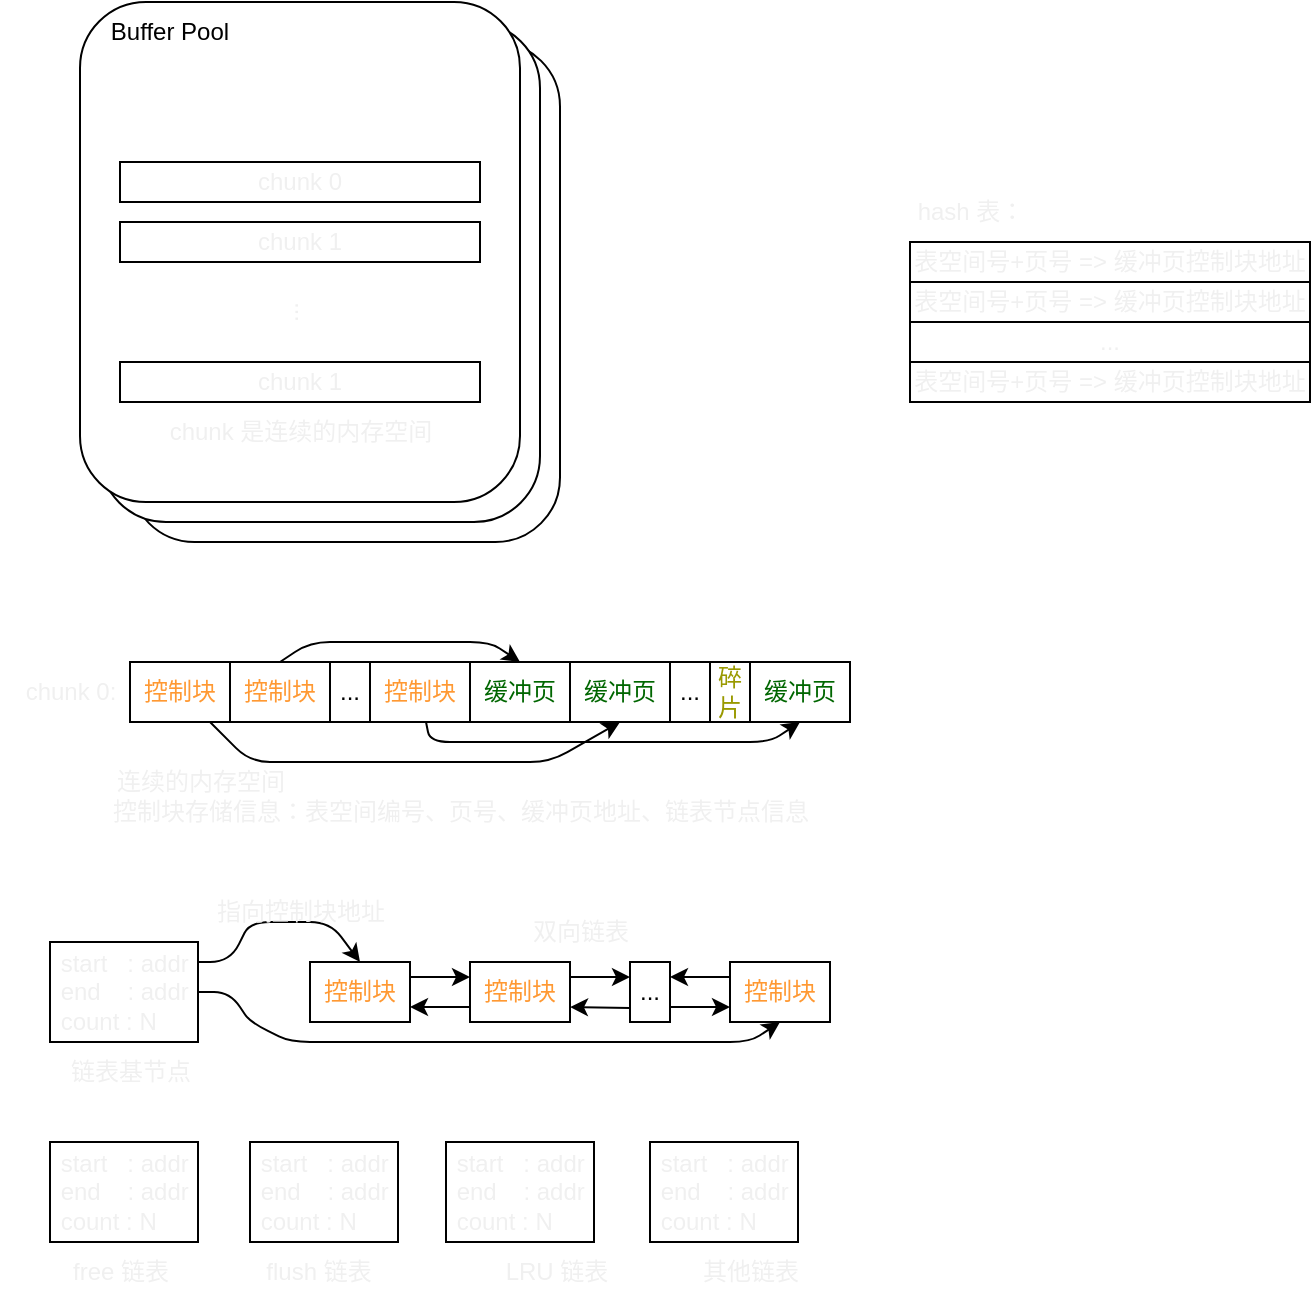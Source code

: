 <mxfile>
    <diagram id="E7J-FA73gHhfA6-gnP1i" name="Page-1">
        <mxGraphModel dx="775" dy="840" grid="1" gridSize="10" guides="1" tooltips="1" connect="1" arrows="1" fold="1" page="1" pageScale="1" pageWidth="850" pageHeight="1100" math="0" shadow="0">
            <root>
                <mxCell id="0"/>
                <mxCell id="1" parent="0"/>
                <mxCell id="47" value="" style="rounded=1;whiteSpace=wrap;html=1;" vertex="1" parent="1">
                    <mxGeometry x="150" y="150" width="215" height="250" as="geometry"/>
                </mxCell>
                <mxCell id="4" value="" style="group" vertex="1" connectable="0" parent="1">
                    <mxGeometry x="115" y="130" width="240" height="260" as="geometry"/>
                </mxCell>
                <mxCell id="46" value="" style="rounded=1;whiteSpace=wrap;html=1;" vertex="1" parent="4">
                    <mxGeometry x="20" y="10" width="220" height="250" as="geometry"/>
                </mxCell>
                <mxCell id="2" value="" style="rounded=1;whiteSpace=wrap;html=1;" vertex="1" parent="4">
                    <mxGeometry x="10" width="220" height="250" as="geometry"/>
                </mxCell>
                <mxCell id="3" value="Buffer Pool" style="text;html=1;strokeColor=none;fillColor=none;align=center;verticalAlign=middle;whiteSpace=wrap;rounded=0;" vertex="1" parent="4">
                    <mxGeometry x="10" width="90" height="30" as="geometry"/>
                </mxCell>
                <mxCell id="48" value="chunk 0" style="rounded=0;whiteSpace=wrap;html=1;fontColor=#F0F0F0;" vertex="1" parent="4">
                    <mxGeometry x="30" y="80" width="180" height="20" as="geometry"/>
                </mxCell>
                <mxCell id="49" value="chunk 1" style="rounded=0;whiteSpace=wrap;html=1;fontColor=#F0F0F0;" vertex="1" parent="4">
                    <mxGeometry x="30" y="110" width="180" height="20" as="geometry"/>
                </mxCell>
                <mxCell id="50" value="chunk 1" style="rounded=0;whiteSpace=wrap;html=1;fontColor=#F0F0F0;" vertex="1" parent="4">
                    <mxGeometry x="30" y="180" width="180" height="20" as="geometry"/>
                </mxCell>
                <mxCell id="51" value="..." style="text;html=1;strokeColor=none;fillColor=none;align=center;verticalAlign=middle;whiteSpace=wrap;rounded=0;fontColor=#F0F0F0;direction=west;flipV=1;flipH=1;horizontal=0;" vertex="1" parent="4">
                    <mxGeometry x="85" y="140" width="60" height="30" as="geometry"/>
                </mxCell>
                <mxCell id="52" value="chunk 是连续的内存空间" style="text;html=1;align=center;verticalAlign=middle;resizable=0;points=[];autosize=1;strokeColor=none;fillColor=none;fontColor=#F0F0F0;" vertex="1" parent="4">
                    <mxGeometry x="45" y="200" width="150" height="30" as="geometry"/>
                </mxCell>
                <mxCell id="15" style="edgeStyle=none;html=1;entryX=0.5;entryY=1;entryDx=0;entryDy=0;" edge="1" parent="1" source="5" target="11">
                    <mxGeometry relative="1" as="geometry">
                        <mxPoint x="280" y="570" as="targetPoint"/>
                        <Array as="points">
                            <mxPoint x="210" y="510"/>
                            <mxPoint x="360" y="510"/>
                        </Array>
                    </mxGeometry>
                </mxCell>
                <mxCell id="5" value="控制块" style="rounded=0;whiteSpace=wrap;html=1;fontColor=#FF9933;" vertex="1" parent="1">
                    <mxGeometry x="150" y="460" width="50" height="30" as="geometry"/>
                </mxCell>
                <mxCell id="16" style="edgeStyle=none;html=1;entryX=0.5;entryY=0;entryDx=0;entryDy=0;exitX=0.5;exitY=0;exitDx=0;exitDy=0;" edge="1" parent="1" source="6" target="10">
                    <mxGeometry relative="1" as="geometry">
                        <mxPoint x="300" y="420" as="targetPoint"/>
                        <Array as="points">
                            <mxPoint x="240" y="450"/>
                            <mxPoint x="330" y="450"/>
                        </Array>
                    </mxGeometry>
                </mxCell>
                <mxCell id="6" value="控制块" style="rounded=0;whiteSpace=wrap;html=1;fontColor=#FF9933;" vertex="1" parent="1">
                    <mxGeometry x="200" y="460" width="50" height="30" as="geometry"/>
                </mxCell>
                <mxCell id="17" style="edgeStyle=none;html=1;entryX=0.5;entryY=1;entryDx=0;entryDy=0;" edge="1" parent="1" source="7" target="12">
                    <mxGeometry relative="1" as="geometry">
                        <mxPoint x="430" y="550" as="targetPoint"/>
                        <Array as="points">
                            <mxPoint x="300" y="500"/>
                            <mxPoint x="470" y="500"/>
                        </Array>
                    </mxGeometry>
                </mxCell>
                <mxCell id="7" value="控制块" style="rounded=0;whiteSpace=wrap;html=1;fontColor=#FF9933;" vertex="1" parent="1">
                    <mxGeometry x="270" y="460" width="50" height="30" as="geometry"/>
                </mxCell>
                <mxCell id="8" value="..." style="rounded=0;whiteSpace=wrap;html=1;" vertex="1" parent="1">
                    <mxGeometry x="250" y="460" width="20" height="30" as="geometry"/>
                </mxCell>
                <mxCell id="10" value="缓冲页" style="rounded=0;whiteSpace=wrap;html=1;fontColor=#006600;" vertex="1" parent="1">
                    <mxGeometry x="320" y="460" width="50" height="30" as="geometry"/>
                </mxCell>
                <mxCell id="11" value="缓冲页" style="rounded=0;whiteSpace=wrap;html=1;fontColor=#006600;" vertex="1" parent="1">
                    <mxGeometry x="370" y="460" width="50" height="30" as="geometry"/>
                </mxCell>
                <mxCell id="12" value="缓冲页" style="rounded=0;whiteSpace=wrap;html=1;fontColor=#006600;" vertex="1" parent="1">
                    <mxGeometry x="460" y="460" width="50" height="30" as="geometry"/>
                </mxCell>
                <mxCell id="13" value="..." style="rounded=0;whiteSpace=wrap;html=1;" vertex="1" parent="1">
                    <mxGeometry x="420" y="460" width="20" height="30" as="geometry"/>
                </mxCell>
                <mxCell id="14" value="碎片" style="rounded=0;whiteSpace=wrap;html=1;fontColor=#999900;" vertex="1" parent="1">
                    <mxGeometry x="440" y="460" width="20" height="30" as="geometry"/>
                </mxCell>
                <mxCell id="31" style="edgeStyle=none;html=1;fontColor=#F0F0F0;entryX=0.5;entryY=0;entryDx=0;entryDy=0;" edge="1" parent="1" target="20">
                    <mxGeometry relative="1" as="geometry">
                        <mxPoint x="180" y="610" as="sourcePoint"/>
                        <mxPoint x="240" y="590" as="targetPoint"/>
                        <Array as="points">
                            <mxPoint x="200" y="610"/>
                            <mxPoint x="210" y="590"/>
                            <mxPoint x="250" y="590"/>
                        </Array>
                    </mxGeometry>
                </mxCell>
                <mxCell id="32" style="edgeStyle=none;html=1;fontColor=#F0F0F0;entryX=0.5;entryY=1;entryDx=0;entryDy=0;" edge="1" parent="1" source="18" target="22">
                    <mxGeometry relative="1" as="geometry">
                        <mxPoint x="420" y="710" as="targetPoint"/>
                        <Array as="points">
                            <mxPoint x="200" y="625"/>
                            <mxPoint x="210" y="640"/>
                            <mxPoint x="230" y="650"/>
                            <mxPoint x="460" y="650"/>
                        </Array>
                    </mxGeometry>
                </mxCell>
                <mxCell id="18" value="&amp;nbsp;start&amp;nbsp; &amp;nbsp;: addr&lt;br&gt;&amp;nbsp;end&amp;nbsp; &amp;nbsp; : addr&lt;br&gt;&lt;div style=&quot;&quot;&gt;&lt;span style=&quot;background-color: initial;&quot;&gt;&amp;nbsp;count : N&lt;/span&gt;&lt;/div&gt;" style="rounded=0;whiteSpace=wrap;html=1;fontColor=#F0F0F0;align=left;" vertex="1" parent="1">
                    <mxGeometry x="110" y="600" width="74" height="50" as="geometry"/>
                </mxCell>
                <mxCell id="19" value="链表基节点" style="text;html=1;align=center;verticalAlign=middle;resizable=0;points=[];autosize=1;strokeColor=none;fillColor=none;fontColor=#F0F0F0;" vertex="1" parent="1">
                    <mxGeometry x="110" y="650" width="80" height="30" as="geometry"/>
                </mxCell>
                <mxCell id="25" style="edgeStyle=none;html=1;fontColor=#F0F0F0;exitX=1;exitY=0.25;exitDx=0;exitDy=0;entryX=0;entryY=0.25;entryDx=0;entryDy=0;" edge="1" parent="1" source="20" target="21">
                    <mxGeometry relative="1" as="geometry">
                        <mxPoint x="320" y="620" as="targetPoint"/>
                    </mxGeometry>
                </mxCell>
                <mxCell id="20" value="控制块" style="rounded=0;whiteSpace=wrap;html=1;fontColor=#FF9933;" vertex="1" parent="1">
                    <mxGeometry x="240" y="610" width="50" height="30" as="geometry"/>
                </mxCell>
                <mxCell id="26" style="edgeStyle=none;html=1;entryX=1;entryY=0.75;entryDx=0;entryDy=0;fontColor=#F0F0F0;exitX=0;exitY=0.75;exitDx=0;exitDy=0;" edge="1" parent="1" source="21" target="20">
                    <mxGeometry relative="1" as="geometry"/>
                </mxCell>
                <mxCell id="27" style="edgeStyle=none;html=1;entryX=0;entryY=0.25;entryDx=0;entryDy=0;fontColor=#F0F0F0;exitX=1;exitY=0.25;exitDx=0;exitDy=0;" edge="1" parent="1" source="21" target="23">
                    <mxGeometry relative="1" as="geometry"/>
                </mxCell>
                <mxCell id="21" value="控制块" style="rounded=0;whiteSpace=wrap;html=1;fontColor=#FF9933;" vertex="1" parent="1">
                    <mxGeometry x="320" y="610" width="50" height="30" as="geometry"/>
                </mxCell>
                <mxCell id="29" style="edgeStyle=none;html=1;entryX=1;entryY=0.25;entryDx=0;entryDy=0;fontColor=#F0F0F0;exitX=0;exitY=0.25;exitDx=0;exitDy=0;" edge="1" parent="1" source="22" target="23">
                    <mxGeometry relative="1" as="geometry"/>
                </mxCell>
                <mxCell id="22" value="控制块" style="rounded=0;whiteSpace=wrap;html=1;fontColor=#FF9933;" vertex="1" parent="1">
                    <mxGeometry x="450" y="610" width="50" height="30" as="geometry"/>
                </mxCell>
                <mxCell id="28" style="edgeStyle=none;html=1;entryX=1;entryY=0.75;entryDx=0;entryDy=0;fontColor=#F0F0F0;" edge="1" parent="1" target="21">
                    <mxGeometry relative="1" as="geometry">
                        <mxPoint x="400" y="633" as="sourcePoint"/>
                    </mxGeometry>
                </mxCell>
                <mxCell id="30" style="edgeStyle=none;html=1;entryX=0;entryY=0.75;entryDx=0;entryDy=0;fontColor=#F0F0F0;exitX=1;exitY=0.75;exitDx=0;exitDy=0;" edge="1" parent="1" source="23" target="22">
                    <mxGeometry relative="1" as="geometry"/>
                </mxCell>
                <mxCell id="23" value="..." style="rounded=0;whiteSpace=wrap;html=1;" vertex="1" parent="1">
                    <mxGeometry x="400" y="610" width="20" height="30" as="geometry"/>
                </mxCell>
                <mxCell id="33" value="chunk 0:" style="text;html=1;align=center;verticalAlign=middle;resizable=0;points=[];autosize=1;strokeColor=none;fillColor=none;fontColor=#F0F0F0;" vertex="1" parent="1">
                    <mxGeometry x="85" y="460" width="70" height="30" as="geometry"/>
                </mxCell>
                <mxCell id="34" value="&amp;nbsp;start&amp;nbsp; &amp;nbsp;: addr&lt;br&gt;&amp;nbsp;end&amp;nbsp; &amp;nbsp; : addr&lt;br&gt;&lt;div style=&quot;&quot;&gt;&lt;span style=&quot;background-color: initial;&quot;&gt;&amp;nbsp;count : N&lt;/span&gt;&lt;/div&gt;" style="rounded=0;whiteSpace=wrap;html=1;fontColor=#F0F0F0;align=left;" vertex="1" parent="1">
                    <mxGeometry x="110" y="700" width="74" height="50" as="geometry"/>
                </mxCell>
                <mxCell id="35" value="&amp;nbsp;start&amp;nbsp; &amp;nbsp;: addr&lt;br&gt;&amp;nbsp;end&amp;nbsp; &amp;nbsp; : addr&lt;br&gt;&lt;div style=&quot;&quot;&gt;&lt;span style=&quot;background-color: initial;&quot;&gt;&amp;nbsp;count : N&lt;/span&gt;&lt;/div&gt;" style="rounded=0;whiteSpace=wrap;html=1;fontColor=#F0F0F0;align=left;" vertex="1" parent="1">
                    <mxGeometry x="210" y="700" width="74" height="50" as="geometry"/>
                </mxCell>
                <mxCell id="36" value="&amp;nbsp;start&amp;nbsp; &amp;nbsp;: addr&lt;br&gt;&amp;nbsp;end&amp;nbsp; &amp;nbsp; : addr&lt;br&gt;&lt;div style=&quot;&quot;&gt;&lt;span style=&quot;background-color: initial;&quot;&gt;&amp;nbsp;count : N&lt;/span&gt;&lt;/div&gt;" style="rounded=0;whiteSpace=wrap;html=1;fontColor=#F0F0F0;align=left;" vertex="1" parent="1">
                    <mxGeometry x="308" y="700" width="74" height="50" as="geometry"/>
                </mxCell>
                <mxCell id="37" value="&amp;nbsp;start&amp;nbsp; &amp;nbsp;: addr&lt;br&gt;&amp;nbsp;end&amp;nbsp; &amp;nbsp; : addr&lt;br&gt;&lt;div style=&quot;&quot;&gt;&lt;span style=&quot;background-color: initial;&quot;&gt;&amp;nbsp;count : N&lt;/span&gt;&lt;/div&gt;" style="rounded=0;whiteSpace=wrap;html=1;fontColor=#F0F0F0;align=left;" vertex="1" parent="1">
                    <mxGeometry x="410" y="700" width="74" height="50" as="geometry"/>
                </mxCell>
                <mxCell id="38" value="free 链表" style="text;html=1;align=center;verticalAlign=middle;resizable=0;points=[];autosize=1;strokeColor=none;fillColor=none;fontColor=#F0F0F0;" vertex="1" parent="1">
                    <mxGeometry x="110" y="750" width="70" height="30" as="geometry"/>
                </mxCell>
                <mxCell id="39" value="flush 链表" style="text;html=1;align=center;verticalAlign=middle;resizable=0;points=[];autosize=1;strokeColor=none;fillColor=none;fontColor=#F0F0F0;" vertex="1" parent="1">
                    <mxGeometry x="204" y="750" width="80" height="30" as="geometry"/>
                </mxCell>
                <mxCell id="40" value="LRU 链表" style="text;html=1;align=center;verticalAlign=middle;resizable=0;points=[];autosize=1;strokeColor=none;fillColor=none;fontColor=#F0F0F0;" vertex="1" parent="1">
                    <mxGeometry x="328" y="750" width="70" height="30" as="geometry"/>
                </mxCell>
                <mxCell id="41" value="其他链表" style="text;html=1;align=center;verticalAlign=middle;resizable=0;points=[];autosize=1;strokeColor=none;fillColor=none;fontColor=#F0F0F0;" vertex="1" parent="1">
                    <mxGeometry x="425" y="750" width="70" height="30" as="geometry"/>
                </mxCell>
                <mxCell id="42" value="指向控制块地址" style="text;html=1;align=center;verticalAlign=middle;resizable=0;points=[];autosize=1;strokeColor=none;fillColor=none;fontColor=#F0F0F0;" vertex="1" parent="1">
                    <mxGeometry x="180" y="570" width="110" height="30" as="geometry"/>
                </mxCell>
                <mxCell id="43" value="双向链表" style="text;html=1;align=center;verticalAlign=middle;resizable=0;points=[];autosize=1;strokeColor=none;fillColor=none;fontColor=#F0F0F0;" vertex="1" parent="1">
                    <mxGeometry x="340" y="580" width="70" height="30" as="geometry"/>
                </mxCell>
                <mxCell id="44" value="连续的内存空间" style="text;html=1;align=center;verticalAlign=middle;resizable=0;points=[];autosize=1;strokeColor=none;fillColor=none;fontColor=#F0F0F0;" vertex="1" parent="1">
                    <mxGeometry x="130" y="505" width="110" height="30" as="geometry"/>
                </mxCell>
                <mxCell id="45" value="控制块存储信息：表空间编号、页号、缓冲页地址、链表节点信息" style="text;html=1;align=center;verticalAlign=middle;resizable=0;points=[];autosize=1;strokeColor=none;fillColor=none;fontColor=#F0F0F0;" vertex="1" parent="1">
                    <mxGeometry x="130" y="520" width="370" height="30" as="geometry"/>
                </mxCell>
                <mxCell id="53" value="表空间号+页号 =&amp;gt; 缓冲页控制块地址" style="whiteSpace=wrap;html=1;fontColor=#F0F0F0;" vertex="1" parent="1">
                    <mxGeometry x="540" y="250" width="200" height="20" as="geometry"/>
                </mxCell>
                <mxCell id="54" value="表空间号+页号 =&amp;gt; 缓冲页控制块地址" style="whiteSpace=wrap;html=1;fontColor=#F0F0F0;" vertex="1" parent="1">
                    <mxGeometry x="540" y="270" width="200" height="20" as="geometry"/>
                </mxCell>
                <mxCell id="55" value="表空间号+页号 =&amp;gt; 缓冲页控制块地址" style="whiteSpace=wrap;html=1;fontColor=#F0F0F0;" vertex="1" parent="1">
                    <mxGeometry x="540" y="310" width="200" height="20" as="geometry"/>
                </mxCell>
                <mxCell id="56" value="..." style="whiteSpace=wrap;html=1;fontColor=#F0F0F0;" vertex="1" parent="1">
                    <mxGeometry x="540" y="290" width="200" height="20" as="geometry"/>
                </mxCell>
                <mxCell id="57" value="hash 表：" style="text;html=1;align=center;verticalAlign=middle;resizable=0;points=[];autosize=1;strokeColor=none;fillColor=none;fontColor=#F0F0F0;" vertex="1" parent="1">
                    <mxGeometry x="530" y="220" width="80" height="30" as="geometry"/>
                </mxCell>
            </root>
        </mxGraphModel>
    </diagram>
</mxfile>
